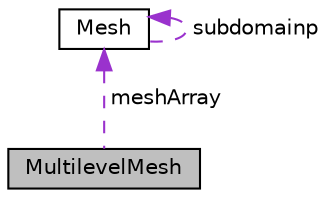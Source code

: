 digraph "MultilevelMesh"
{
 // LATEX_PDF_SIZE
  edge [fontname="Helvetica",fontsize="10",labelfontname="Helvetica",labelfontsize="10"];
  node [fontname="Helvetica",fontsize="10",shape=record];
  Node1 [label="MultilevelMesh",height=0.2,width=0.4,color="black", fillcolor="grey75", style="filled", fontcolor="black",tooltip=" "];
  Node2 -> Node1 [dir="back",color="darkorchid3",fontsize="10",style="dashed",label=" meshArray" ,fontname="Helvetica"];
  Node2 [label="Mesh",height=0.2,width=0.4,color="black", fillcolor="white", style="filled",URL="$structMesh.html",tooltip=" "];
  Node2 -> Node2 [dir="back",color="darkorchid3",fontsize="10",style="dashed",label=" subdomainp" ,fontname="Helvetica"];
}
